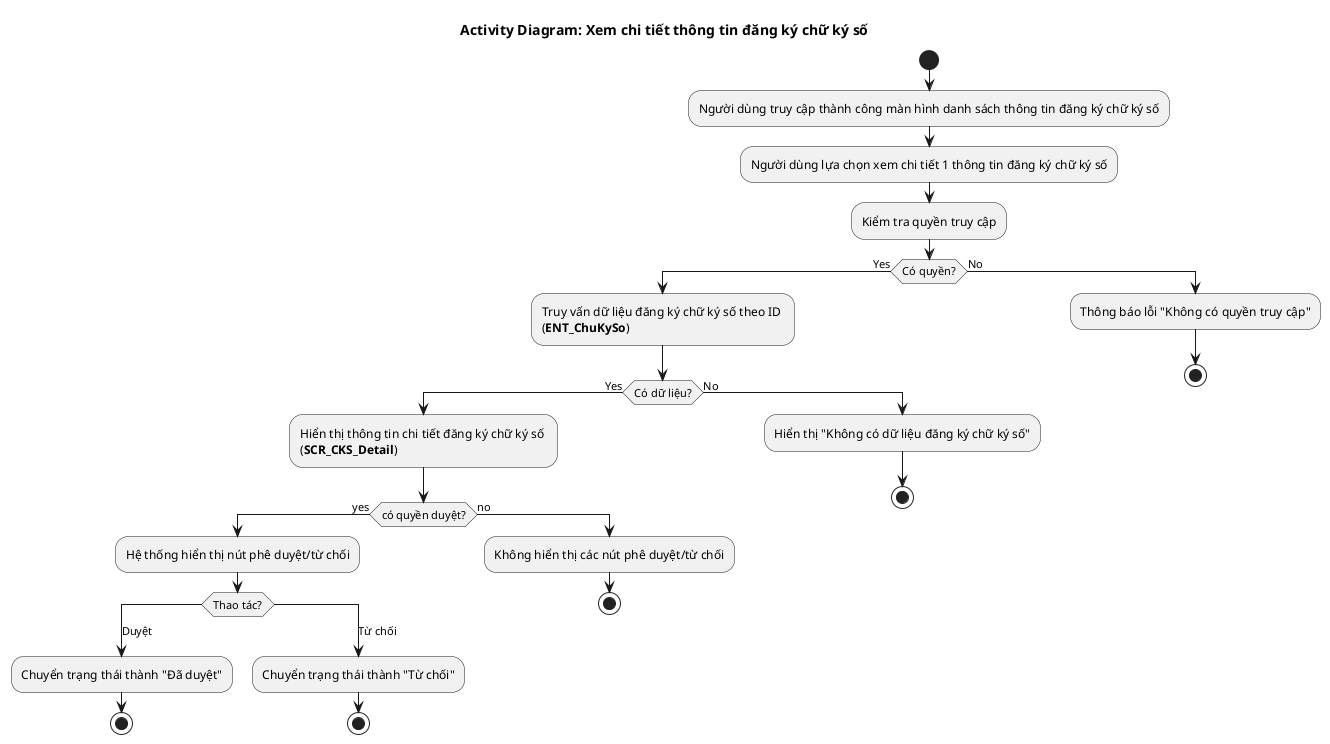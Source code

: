 @startuml AD_CKS_Detail
!pragma layout smetana
title Activity Diagram: Xem chi tiết thông tin đăng ký chữ ký số

start
:Người dùng truy cập thành công màn hình danh sách thông tin đăng ký chữ ký số;
:Người dùng lựa chọn xem chi tiết 1 thông tin đăng ký chữ ký số;
:Kiểm tra quyền truy cập;
if (Có quyền?) then (Yes)
  :Truy vấn dữ liệu đăng ký chữ ký số theo ID \n(**ENT_ChuKySo**);
  if (Có dữ liệu?) then (Yes)
    :Hiển thị thông tin chi tiết đăng ký chữ ký số \n(**SCR_CKS_Detail**);
    if (có quyền duyệt?) then (yes)
    :Hệ thống hiển thị nút phê duyệt/từ chối;
      switch (Thao tác?)
      case (Duyệt)
      :Chuyển trạng thái thành "Đã duyệt";
      stop
      case (Từ chối)
      :Chuyển trạng thái thành "Từ chối";
      stop
      endswitch
    else (no)
    :Không hiển thị các nút phê duyệt/từ chối;
    stop
    endif
  else (No)
    :Hiển thị "Không có dữ liệu đăng ký chữ ký số";
    stop
  endif
else (No)
  :Thông báo lỗi "Không có quyền truy cập";
  stop
endif
@enduml